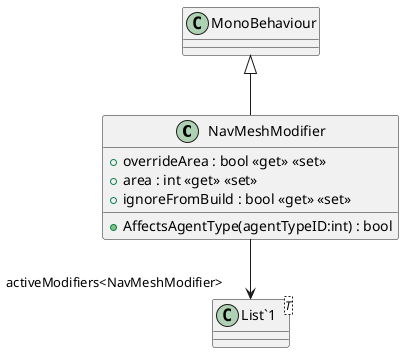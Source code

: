 @startuml
class NavMeshModifier {
    + overrideArea : bool <<get>> <<set>>
    + area : int <<get>> <<set>>
    + ignoreFromBuild : bool <<get>> <<set>>
    + AffectsAgentType(agentTypeID:int) : bool
}
class "List`1"<T> {
}
MonoBehaviour <|-- NavMeshModifier
NavMeshModifier --> "activeModifiers<NavMeshModifier>" "List`1"
@enduml
